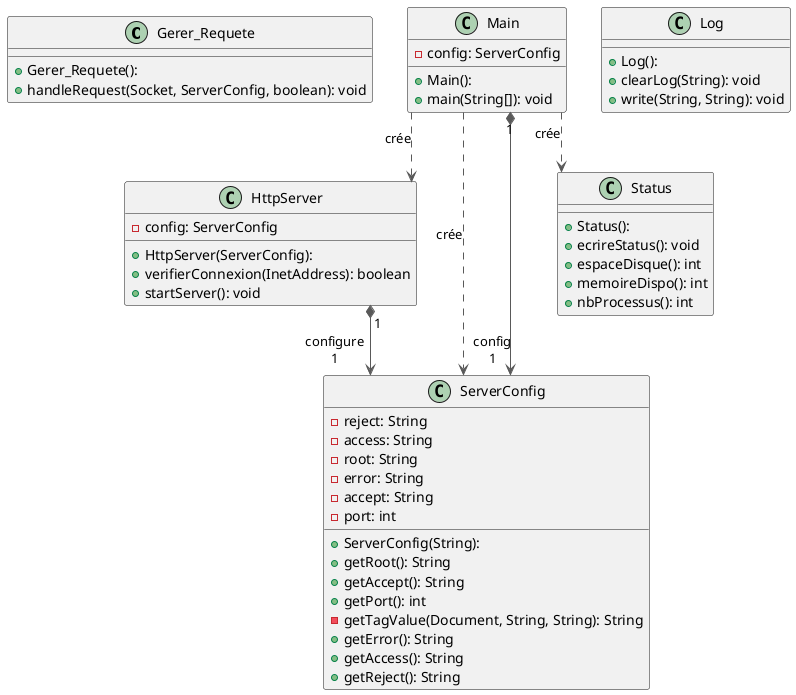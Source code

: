 @startuml

skinparam linetype ortho

class Gerer_Requete {
  + Gerer_Requete(): 
  + handleRequest(Socket, ServerConfig, boolean): void
}
class HttpServer {
  + HttpServer(ServerConfig): 
  - config: ServerConfig
  + verifierConnexion(InetAddress): boolean
  + startServer(): void
}
class Log {
  + Log(): 
  + clearLog(String): void
  + write(String, String): void
}
class Main {
  + Main(): 
  - config: ServerConfig
  + main(String[]): void
}
class ServerConfig {
  + ServerConfig(String): 
  - reject: String
  - access: String
  - root: String
  - error: String
  - accept: String
  - port: int
  + getRoot(): String
  + getAccept(): String
  + getPort(): int
  - getTagValue(Document, String, String): String
  + getError(): String
  + getAccess(): String
  + getReject(): String
}
class Status {
  + Status(): 
  + ecrireStatus(): void
  + espaceDisque(): int
  + memoireDispo(): int
  + nbProcessus(): int
}

HttpServer    "1" *-[#595959,plain]-> "configure\n1" ServerConfig
Main           -[#595959,dashed]->  HttpServer    : "«crée»"
Main           -[#595959,dashed]->  ServerConfig  : "«crée»"
Main          "1" *-[#595959,plain]-> "config\n1" ServerConfig  
Main           -[#595959,dashed]->  Status        : "«crée»"
@enduml
